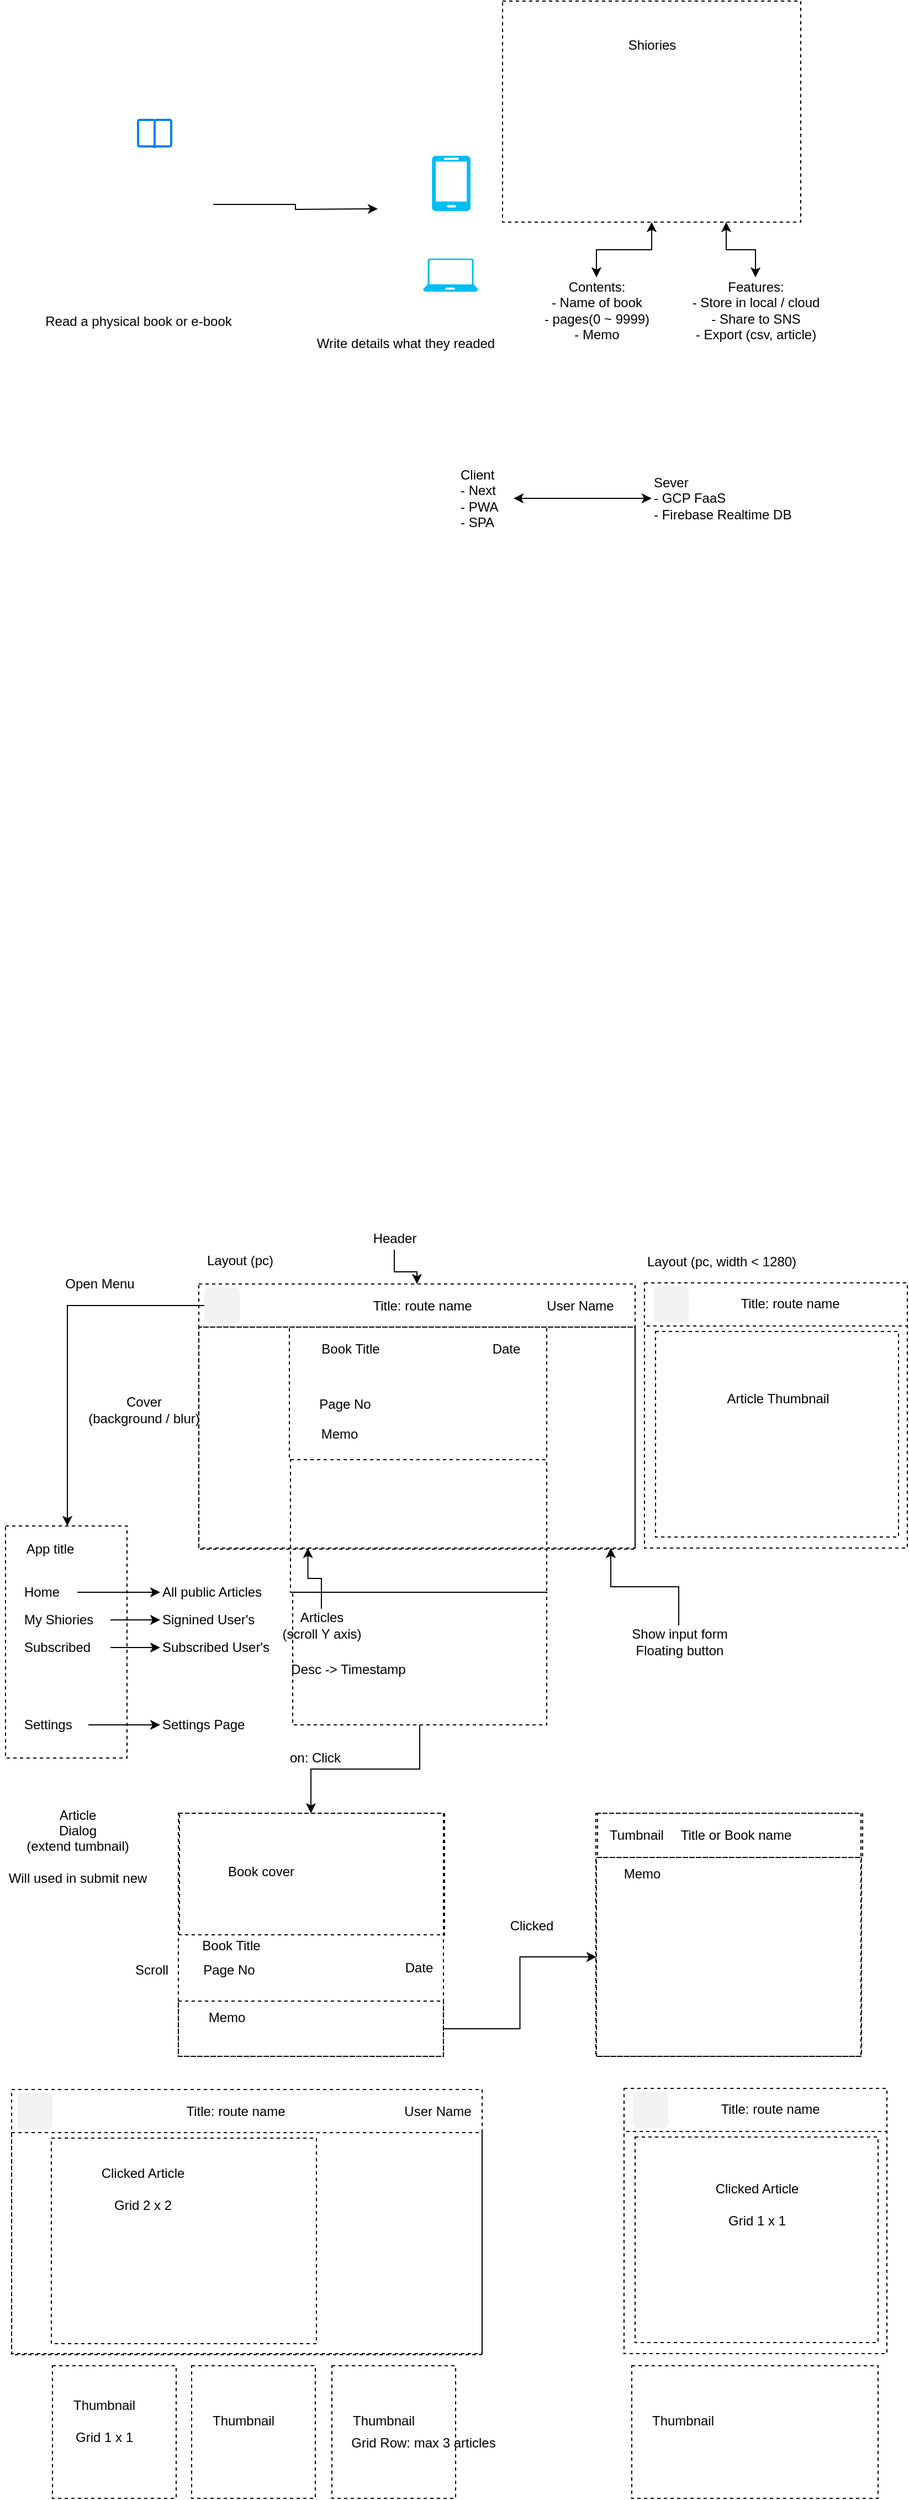<mxfile version="12.4.2" type="device" pages="1"><diagram id="LQkuxb4kWdOoT01S96DT" name="Page-1"><mxGraphModel dx="1106" dy="830" grid="1" gridSize="10" guides="1" tooltips="1" connect="1" arrows="1" fold="1" page="1" pageScale="1" pageWidth="827" pageHeight="1169" math="0" shadow="0"><root><mxCell id="0"/><mxCell id="1" parent="0"/><mxCell id="nf7mSpB3Maf9qHPxzLVQ-12" value="" style="whiteSpace=wrap;html=1;fillColor=none;dashed=1;" parent="1" vertex="1"><mxGeometry x="460" y="70" width="270" height="200" as="geometry"/></mxCell><mxCell id="nf7mSpB3Maf9qHPxzLVQ-4" value="" style="edgeStyle=orthogonalEdgeStyle;rounded=0;orthogonalLoop=1;jettySize=auto;html=1;entryX=-0.008;entryY=0.623;entryDx=0;entryDy=0;entryPerimeter=0;" parent="1" source="nf7mSpB3Maf9qHPxzLVQ-1" edge="1"><mxGeometry relative="1" as="geometry"><mxPoint x="347" y="258" as="targetPoint"/></mxGeometry></mxCell><mxCell id="nf7mSpB3Maf9qHPxzLVQ-1" value="" style="shape=image;html=1;verticalAlign=top;verticalLabelPosition=bottom;labelBackgroundColor=#ffffff;imageAspect=0;aspect=fixed;image=https://cdn4.iconfinder.com/data/icons/stick-figures-in-motion/100/stickfigure_27-128.png" parent="1" vertex="1"><mxGeometry x="70" y="190" width="128" height="128" as="geometry"/></mxCell><mxCell id="nf7mSpB3Maf9qHPxzLVQ-2" value="" style="html=1;verticalLabelPosition=bottom;align=center;labelBackgroundColor=#ffffff;verticalAlign=top;strokeWidth=2;strokeColor=#0080F0;shadow=0;dashed=0;shape=mxgraph.ios7.icons.book;" parent="1" vertex="1"><mxGeometry x="130" y="177.5" width="30" height="25.5" as="geometry"/></mxCell><mxCell id="nf7mSpB3Maf9qHPxzLVQ-6" value="Read a physical book or e-book" style="text;html=1;align=center;verticalAlign=middle;resizable=0;points=[];;autosize=1;" parent="1" vertex="1"><mxGeometry x="40" y="350" width="180" height="20" as="geometry"/></mxCell><mxCell id="nf7mSpB3Maf9qHPxzLVQ-7" value="" style="shape=image;html=1;verticalAlign=top;verticalLabelPosition=bottom;labelBackgroundColor=#ffffff;imageAspect=0;aspect=fixed;image=https://cdn3.iconfinder.com/data/icons/wpzoom-developer-icon-set/500/78-128.png" parent="1" vertex="1"><mxGeometry x="556" y="132" width="78" height="78" as="geometry"/></mxCell><mxCell id="nf7mSpB3Maf9qHPxzLVQ-8" value="" style="verticalLabelPosition=bottom;html=1;verticalAlign=top;align=center;strokeColor=none;fillColor=#00BEF2;shape=mxgraph.azure.mobile;pointerEvents=1;" parent="1" vertex="1"><mxGeometry x="396" y="210" width="35" height="50" as="geometry"/></mxCell><mxCell id="nf7mSpB3Maf9qHPxzLVQ-9" value="" style="verticalLabelPosition=bottom;html=1;verticalAlign=top;align=center;strokeColor=none;fillColor=#00BEF2;shape=mxgraph.azure.laptop;pointerEvents=1;" parent="1" vertex="1"><mxGeometry x="388" y="303" width="50" height="30" as="geometry"/></mxCell><mxCell id="nf7mSpB3Maf9qHPxzLVQ-10" value="Shiories" style="text;html=1;align=center;verticalAlign=middle;resizable=0;points=[];;autosize=1;" parent="1" vertex="1"><mxGeometry x="565" y="100" width="60" height="20" as="geometry"/></mxCell><mxCell id="nf7mSpB3Maf9qHPxzLVQ-11" value="Write details what they readed" style="text;html=1;align=center;verticalAlign=middle;resizable=0;points=[];;autosize=1;" parent="1" vertex="1"><mxGeometry x="282" y="370" width="180" height="20" as="geometry"/></mxCell><mxCell id="nf7mSpB3Maf9qHPxzLVQ-15" value="" style="edgeStyle=orthogonalEdgeStyle;rounded=0;orthogonalLoop=1;jettySize=auto;html=1;startArrow=classic;startFill=1;" parent="1" source="nf7mSpB3Maf9qHPxzLVQ-14" target="nf7mSpB3Maf9qHPxzLVQ-12" edge="1"><mxGeometry relative="1" as="geometry"/></mxCell><mxCell id="nf7mSpB3Maf9qHPxzLVQ-14" value="Contents:&lt;br&gt;- Name of book&lt;br&gt;- pages(0 ~ 9999)&lt;br&gt;- Memo" style="text;html=1;align=center;verticalAlign=middle;resizable=0;points=[];;autosize=1;" parent="1" vertex="1"><mxGeometry x="490" y="320" width="110" height="60" as="geometry"/></mxCell><mxCell id="nf7mSpB3Maf9qHPxzLVQ-16" value="" style="edgeStyle=orthogonalEdgeStyle;rounded=0;orthogonalLoop=1;jettySize=auto;html=1;startArrow=classic;startFill=1;entryX=0.75;entryY=1;entryDx=0;entryDy=0;" parent="1" source="nf7mSpB3Maf9qHPxzLVQ-17" target="nf7mSpB3Maf9qHPxzLVQ-12" edge="1"><mxGeometry relative="1" as="geometry"><mxPoint x="605" y="280" as="targetPoint"/></mxGeometry></mxCell><mxCell id="nf7mSpB3Maf9qHPxzLVQ-17" value="Features:&lt;br&gt;- Store in local / cloud&lt;br&gt;- Share to SNS&lt;br&gt;- Export (csv, article)" style="text;html=1;align=center;verticalAlign=middle;resizable=0;points=[];;autosize=1;" parent="1" vertex="1"><mxGeometry x="624" y="320" width="130" height="60" as="geometry"/></mxCell><mxCell id="nf7mSpB3Maf9qHPxzLVQ-20" value="" style="edgeStyle=orthogonalEdgeStyle;rounded=0;orthogonalLoop=1;jettySize=auto;html=1;startArrow=classic;startFill=1;" parent="1" source="nf7mSpB3Maf9qHPxzLVQ-18" target="nf7mSpB3Maf9qHPxzLVQ-19" edge="1"><mxGeometry relative="1" as="geometry"/></mxCell><mxCell id="nf7mSpB3Maf9qHPxzLVQ-18" value="Client&lt;br&gt;- Next&lt;br&gt;- PWA&lt;br&gt;- SPA" style="text;html=1;align=left;verticalAlign=middle;resizable=0;points=[];;autosize=1;" parent="1" vertex="1"><mxGeometry x="420" y="490" width="50" height="60" as="geometry"/></mxCell><mxCell id="nf7mSpB3Maf9qHPxzLVQ-19" value="Sever&lt;br&gt;- GCP FaaS&lt;br&gt;- Firebase Realtime DB" style="text;html=1;align=left;verticalAlign=middle;resizable=0;points=[];;autosize=1;" parent="1" vertex="1"><mxGeometry x="595" y="495" width="140" height="50" as="geometry"/></mxCell><mxCell id="nf7mSpB3Maf9qHPxzLVQ-21" value="" style="whiteSpace=wrap;html=1;dashed=1;fillColor=none;align=left;" parent="1" vertex="1"><mxGeometry x="185" y="1231" width="395" height="240" as="geometry"/></mxCell><mxCell id="nf7mSpB3Maf9qHPxzLVQ-22" value="Layout (pc)" style="text;html=1;align=center;verticalAlign=middle;resizable=0;points=[];;autosize=1;" parent="1" vertex="1"><mxGeometry x="182" y="1200" width="80" height="20" as="geometry"/></mxCell><mxCell id="nf7mSpB3Maf9qHPxzLVQ-25" value="" style="whiteSpace=wrap;html=1;dashed=1;fillColor=none;align=left;" parent="1" vertex="1"><mxGeometry x="185" y="1231" width="395" height="39" as="geometry"/></mxCell><mxCell id="nf7mSpB3Maf9qHPxzLVQ-28" value="" style="edgeStyle=orthogonalEdgeStyle;rounded=0;orthogonalLoop=1;jettySize=auto;html=1;startArrow=none;startFill=0;" parent="1" source="nf7mSpB3Maf9qHPxzLVQ-26" target="nf7mSpB3Maf9qHPxzLVQ-25" edge="1"><mxGeometry relative="1" as="geometry"/></mxCell><mxCell id="nf7mSpB3Maf9qHPxzLVQ-26" value="Header" style="text;html=1;align=center;verticalAlign=middle;resizable=0;points=[];;autosize=1;" parent="1" vertex="1"><mxGeometry x="337" y="1180" width="50" height="20" as="geometry"/></mxCell><mxCell id="nf7mSpB3Maf9qHPxzLVQ-27" value="" style="whiteSpace=wrap;html=1;dashed=1;fillColor=none;align=left;" parent="1" vertex="1"><mxGeometry x="185" y="1270" width="395" height="200" as="geometry"/></mxCell><mxCell id="nf7mSpB3Maf9qHPxzLVQ-31" value="" style="edgeStyle=orthogonalEdgeStyle;rounded=0;orthogonalLoop=1;jettySize=auto;html=1;startArrow=none;startFill=0;entryX=0.25;entryY=1;entryDx=0;entryDy=0;" parent="1" source="nf7mSpB3Maf9qHPxzLVQ-29" target="nf7mSpB3Maf9qHPxzLVQ-27" edge="1"><mxGeometry relative="1" as="geometry"><mxPoint x="290" y="1520" as="targetPoint"/></mxGeometry></mxCell><mxCell id="nf7mSpB3Maf9qHPxzLVQ-29" value="Articles&lt;br&gt;(scroll Y axis)" style="text;html=1;align=center;verticalAlign=middle;resizable=0;points=[];;autosize=1;" parent="1" vertex="1"><mxGeometry x="251" y="1525" width="90" height="30" as="geometry"/></mxCell><mxCell id="nf7mSpB3Maf9qHPxzLVQ-32" value="" style="whiteSpace=wrap;html=1;dashed=1;fillColor=none;align=left;" parent="1" vertex="1"><mxGeometry x="267" y="1270" width="233" height="120" as="geometry"/></mxCell><mxCell id="nf7mSpB3Maf9qHPxzLVQ-41" value="" style="edgeStyle=orthogonalEdgeStyle;rounded=0;orthogonalLoop=1;jettySize=auto;html=1;startArrow=none;startFill=0;" parent="1" source="nf7mSpB3Maf9qHPxzLVQ-34" target="nf7mSpB3Maf9qHPxzLVQ-40" edge="1"><mxGeometry relative="1" as="geometry"/></mxCell><mxCell id="nf7mSpB3Maf9qHPxzLVQ-34" value="" style="whiteSpace=wrap;html=1;dashed=1;fillColor=none;align=left;" parent="1" vertex="1"><mxGeometry x="270" y="1510" width="230" height="120" as="geometry"/></mxCell><mxCell id="nf7mSpB3Maf9qHPxzLVQ-101" value="" style="edgeStyle=orthogonalEdgeStyle;rounded=0;orthogonalLoop=1;jettySize=auto;html=1;startArrow=none;startFill=0;exitX=1;exitY=0.5;exitDx=0;exitDy=0;" parent="1" source="nf7mSpB3Maf9qHPxzLVQ-88" edge="1" target="nf7mSpB3Maf9qHPxzLVQ-97"><mxGeometry relative="1" as="geometry"><mxPoint x="530" y="1820" as="targetPoint"/></mxGeometry></mxCell><mxCell id="nf7mSpB3Maf9qHPxzLVQ-40" value="" style="whiteSpace=wrap;html=1;dashed=1;fillColor=none;align=left;" parent="1" vertex="1"><mxGeometry x="166.5" y="1710" width="240" height="220" as="geometry"/></mxCell><mxCell id="nf7mSpB3Maf9qHPxzLVQ-36" value="" style="whiteSpace=wrap;html=1;dashed=1;fillColor=none;align=left;" parent="1" vertex="1"><mxGeometry x="268" y="1390" width="232" height="120" as="geometry"/></mxCell><mxCell id="nf7mSpB3Maf9qHPxzLVQ-42" value="on: Click" style="text;html=1;align=center;verticalAlign=middle;resizable=0;points=[];;autosize=1;" parent="1" vertex="1"><mxGeometry x="260" y="1650" width="60" height="20" as="geometry"/></mxCell><mxCell id="nf7mSpB3Maf9qHPxzLVQ-43" value="Article&lt;br&gt;Dialog&lt;br&gt;(extend tumbnail)&lt;br&gt;&lt;br&gt;Will used in submit new" style="text;html=1;align=center;verticalAlign=middle;resizable=0;points=[];;autosize=1;" parent="1" vertex="1"><mxGeometry x="5" y="1700" width="140" height="80" as="geometry"/></mxCell><mxCell id="nf7mSpB3Maf9qHPxzLVQ-44" value="Book Title" style="text;html=1;align=center;verticalAlign=middle;resizable=0;points=[];;autosize=1;" parent="1" vertex="1"><mxGeometry x="287" y="1280" width="70" height="20" as="geometry"/></mxCell><mxCell id="nf7mSpB3Maf9qHPxzLVQ-45" value="Cover&lt;br&gt;(background / blur)" style="text;html=1;align=center;verticalAlign=middle;resizable=0;points=[];;autosize=1;" parent="1" vertex="1"><mxGeometry x="75" y="1330" width="120" height="30" as="geometry"/></mxCell><mxCell id="nf7mSpB3Maf9qHPxzLVQ-46" value="Memo" style="text;html=1;align=center;verticalAlign=middle;resizable=0;points=[];;autosize=1;" parent="1" vertex="1"><mxGeometry x="286.5" y="1357" width="50" height="20" as="geometry"/></mxCell><mxCell id="nf7mSpB3Maf9qHPxzLVQ-48" value="Date" style="text;html=1;align=center;verticalAlign=middle;resizable=0;points=[];;autosize=1;" parent="1" vertex="1"><mxGeometry x="443" y="1280" width="40" height="20" as="geometry"/></mxCell><mxCell id="nf7mSpB3Maf9qHPxzLVQ-49" value="Desc -&amp;gt; Timestamp" style="text;html=1;align=center;verticalAlign=middle;resizable=0;points=[];;autosize=1;" parent="1" vertex="1"><mxGeometry x="260" y="1570" width="120" height="20" as="geometry"/></mxCell><mxCell id="nf7mSpB3Maf9qHPxzLVQ-51" value="Page No" style="text;html=1;align=center;verticalAlign=middle;resizable=0;points=[];;autosize=1;" parent="1" vertex="1"><mxGeometry x="286.5" y="1330" width="60" height="20" as="geometry"/></mxCell><mxCell id="nf7mSpB3Maf9qHPxzLVQ-53" value="" style="whiteSpace=wrap;html=1;dashed=1;fillColor=none;align=left;" parent="1" vertex="1"><mxGeometry x="167.5" y="1710" width="240" height="110" as="geometry"/></mxCell><mxCell id="nf7mSpB3Maf9qHPxzLVQ-54" value="Book Title" style="text;html=1;align=center;verticalAlign=middle;resizable=0;points=[];;autosize=1;" parent="1" vertex="1"><mxGeometry x="178.5" y="1820" width="70" height="20" as="geometry"/></mxCell><mxCell id="nf7mSpB3Maf9qHPxzLVQ-68" value="" style="group" parent="1" vertex="1" connectable="0"><mxGeometry x="190" y="1234" width="32" height="33" as="geometry"/></mxCell><mxCell id="nf7mSpB3Maf9qHPxzLVQ-62" value="" style="rounded=1;align=left;fillColor=#F1F2F4;strokeColor=none;html=1;fontColor=#596780;fontSize=12;spacingLeft=26;dashed=1;" parent="nf7mSpB3Maf9qHPxzLVQ-68" vertex="1"><mxGeometry width="32" height="33" as="geometry"/></mxCell><mxCell id="nf7mSpB3Maf9qHPxzLVQ-65" value="" style="shape=image;html=1;verticalAlign=top;verticalLabelPosition=bottom;labelBackgroundColor=#ffffff;imageAspect=0;aspect=fixed;image=https://cdn0.iconfinder.com/data/icons/heroicons-ui/24/icon-menu-128.png;dashed=1;fillColor=none;align=left;" parent="nf7mSpB3Maf9qHPxzLVQ-68" vertex="1"><mxGeometry x="2.5" y="3" width="27" height="27" as="geometry"/></mxCell><mxCell id="nf7mSpB3Maf9qHPxzLVQ-69" value="User Name" style="text;html=1;align=center;verticalAlign=middle;resizable=0;points=[];;autosize=1;" parent="1" vertex="1"><mxGeometry x="490" y="1240.5" width="80" height="20" as="geometry"/></mxCell><mxCell id="nf7mSpB3Maf9qHPxzLVQ-71" value="Title: route name" style="text;html=1;align=center;verticalAlign=middle;resizable=0;points=[];;autosize=1;" parent="1" vertex="1"><mxGeometry x="332" y="1240.5" width="110" height="20" as="geometry"/></mxCell><mxCell id="nf7mSpB3Maf9qHPxzLVQ-73" value="Open Menu" style="text;html=1;align=center;verticalAlign=middle;resizable=0;points=[];;autosize=1;" parent="1" vertex="1"><mxGeometry x="55" y="1221" width="80" height="20" as="geometry"/></mxCell><mxCell id="nf7mSpB3Maf9qHPxzLVQ-77" value="" style="whiteSpace=wrap;html=1;dashed=1;fillColor=none;align=left;" parent="1" vertex="1"><mxGeometry x="10" y="1450" width="110" height="210" as="geometry"/></mxCell><mxCell id="nf7mSpB3Maf9qHPxzLVQ-78" value="" style="edgeStyle=orthogonalEdgeStyle;rounded=0;orthogonalLoop=1;jettySize=auto;html=1;startArrow=none;startFill=0;exitX=0;exitY=0.5;exitDx=0;exitDy=0;" parent="1" source="nf7mSpB3Maf9qHPxzLVQ-62" target="nf7mSpB3Maf9qHPxzLVQ-77" edge="1"><mxGeometry relative="1" as="geometry"><mxPoint x="122" y="1260.333" as="sourcePoint"/><mxPoint x="190.333" y="1230" as="targetPoint"/><Array as="points"><mxPoint x="66" y="1250"/></Array></mxGeometry></mxCell><mxCell id="nf7mSpB3Maf9qHPxzLVQ-79" value="App title" style="text;html=1;align=center;verticalAlign=middle;resizable=0;points=[];;autosize=1;" parent="1" vertex="1"><mxGeometry x="20" y="1461" width="60" height="20" as="geometry"/></mxCell><mxCell id="nf7mSpB3Maf9qHPxzLVQ-113" value="" style="edgeStyle=orthogonalEdgeStyle;rounded=0;orthogonalLoop=1;jettySize=auto;html=1;startArrow=none;startFill=0;" parent="1" source="nf7mSpB3Maf9qHPxzLVQ-80" target="nf7mSpB3Maf9qHPxzLVQ-112" edge="1"><mxGeometry relative="1" as="geometry"/></mxCell><mxCell id="nf7mSpB3Maf9qHPxzLVQ-80" value="Home" style="text;html=1;align=left;verticalAlign=middle;resizable=0;points=[];;autosize=1;" parent="1" vertex="1"><mxGeometry x="25" y="1500" width="50" height="20" as="geometry"/></mxCell><mxCell id="nf7mSpB3Maf9qHPxzLVQ-112" value="All public Articles" style="text;html=1;align=left;verticalAlign=middle;resizable=0;points=[];;autosize=1;" parent="1" vertex="1"><mxGeometry x="150" y="1500" width="110" height="20" as="geometry"/></mxCell><mxCell id="nf7mSpB3Maf9qHPxzLVQ-84" value="Book cover" style="text;html=1;align=center;verticalAlign=middle;resizable=0;points=[];;autosize=1;" parent="1" vertex="1"><mxGeometry x="200.5" y="1753" width="80" height="20" as="geometry"/></mxCell><mxCell id="nf7mSpB3Maf9qHPxzLVQ-86" value="Date" style="text;html=1;align=center;verticalAlign=middle;resizable=0;points=[];;autosize=1;" parent="1" vertex="1"><mxGeometry x="363.5" y="1840" width="40" height="20" as="geometry"/></mxCell><mxCell id="nf7mSpB3Maf9qHPxzLVQ-88" value="" style="whiteSpace=wrap;html=1;dashed=1;fillColor=none;align=left;" parent="1" vertex="1"><mxGeometry x="166.5" y="1880" width="240" height="50" as="geometry"/></mxCell><mxCell id="nf7mSpB3Maf9qHPxzLVQ-89" value="Scroll" style="text;html=1;align=center;verticalAlign=middle;resizable=0;points=[];;autosize=1;" parent="1" vertex="1"><mxGeometry x="116.5" y="1842" width="50" height="20" as="geometry"/></mxCell><mxCell id="nf7mSpB3Maf9qHPxzLVQ-90" value="Memo" style="text;html=1;align=center;verticalAlign=middle;resizable=0;points=[];;autosize=1;" parent="1" vertex="1"><mxGeometry x="184.5" y="1885" width="50" height="20" as="geometry"/></mxCell><mxCell id="nf7mSpB3Maf9qHPxzLVQ-91" value="" style="whiteSpace=wrap;html=1;dashed=1;fillColor=none;align=left;" parent="1" vertex="1"><mxGeometry x="544.5" y="1710" width="240" height="220" as="geometry"/></mxCell><mxCell id="nf7mSpB3Maf9qHPxzLVQ-92" value="" style="whiteSpace=wrap;html=1;dashed=1;fillColor=none;align=left;" parent="1" vertex="1"><mxGeometry x="546" y="1710" width="240" height="40" as="geometry"/></mxCell><mxCell id="nf7mSpB3Maf9qHPxzLVQ-93" value="Title or Book name" style="text;html=1;align=center;verticalAlign=middle;resizable=0;points=[];;autosize=1;" parent="1" vertex="1"><mxGeometry x="611" y="1720" width="120" height="20" as="geometry"/></mxCell><mxCell id="nf7mSpB3Maf9qHPxzLVQ-94" value="Tumbnail" style="text;html=1;align=center;verticalAlign=middle;resizable=0;points=[];;autosize=1;" parent="1" vertex="1"><mxGeometry x="551" y="1720" width="60" height="20" as="geometry"/></mxCell><mxCell id="nf7mSpB3Maf9qHPxzLVQ-97" value="" style="whiteSpace=wrap;html=1;dashed=1;fillColor=none;align=left;" parent="1" vertex="1"><mxGeometry x="545" y="1750" width="240" height="180" as="geometry"/></mxCell><mxCell id="nf7mSpB3Maf9qHPxzLVQ-98" value="Memo" style="text;html=1;align=center;verticalAlign=middle;resizable=0;points=[];;autosize=1;" parent="1" vertex="1"><mxGeometry x="561" y="1755" width="50" height="20" as="geometry"/></mxCell><mxCell id="nf7mSpB3Maf9qHPxzLVQ-102" value="" style="shape=image;html=1;verticalAlign=top;verticalLabelPosition=bottom;labelBackgroundColor=#ffffff;imageAspect=0;aspect=fixed;image=https://cdn3.iconfinder.com/data/icons/eightyshades/512/18_Close-128.png;dashed=1;fillColor=none;align=left;" parent="1" vertex="1"><mxGeometry x="378.5" y="1712" width="28" height="28" as="geometry"/></mxCell><mxCell id="nf7mSpB3Maf9qHPxzLVQ-103" value="" style="shape=image;html=1;verticalAlign=top;verticalLabelPosition=bottom;labelBackgroundColor=#ffffff;imageAspect=0;aspect=fixed;image=https://cdn3.iconfinder.com/data/icons/eightyshades/512/18_Close-128.png;dashed=1;fillColor=none;align=left;" parent="1" vertex="1"><mxGeometry x="756.5" y="1712" width="28" height="28" as="geometry"/></mxCell><mxCell id="nf7mSpB3Maf9qHPxzLVQ-117" value="" style="edgeStyle=orthogonalEdgeStyle;rounded=0;orthogonalLoop=1;jettySize=auto;html=1;startArrow=none;startFill=0;" parent="1" source="nf7mSpB3Maf9qHPxzLVQ-104" target="nf7mSpB3Maf9qHPxzLVQ-116" edge="1"><mxGeometry relative="1" as="geometry"/></mxCell><mxCell id="nf7mSpB3Maf9qHPxzLVQ-104" value="Subscribed" style="text;html=1;align=left;verticalAlign=middle;resizable=0;points=[];;autosize=1;" parent="1" vertex="1"><mxGeometry x="25" y="1550" width="80" height="20" as="geometry"/></mxCell><mxCell id="nf7mSpB3Maf9qHPxzLVQ-116" value="Subscribed User's" style="text;html=1;align=left;verticalAlign=middle;resizable=0;points=[];;autosize=1;" parent="1" vertex="1"><mxGeometry x="150" y="1550" width="110" height="20" as="geometry"/></mxCell><mxCell id="nf7mSpB3Maf9qHPxzLVQ-115" value="" style="edgeStyle=orthogonalEdgeStyle;rounded=0;orthogonalLoop=1;jettySize=auto;html=1;startArrow=none;startFill=0;" parent="1" source="nf7mSpB3Maf9qHPxzLVQ-106" target="nf7mSpB3Maf9qHPxzLVQ-114" edge="1"><mxGeometry relative="1" as="geometry"/></mxCell><mxCell id="nf7mSpB3Maf9qHPxzLVQ-106" value="My Shiories" style="text;html=1;align=left;verticalAlign=middle;resizable=0;points=[];;autosize=1;" parent="1" vertex="1"><mxGeometry x="25" y="1525" width="80" height="20" as="geometry"/></mxCell><mxCell id="nf7mSpB3Maf9qHPxzLVQ-114" value="Signined User's" style="text;html=1;align=left;verticalAlign=middle;resizable=0;points=[];;autosize=1;" parent="1" vertex="1"><mxGeometry x="150" y="1525" width="100" height="20" as="geometry"/></mxCell><mxCell id="nf7mSpB3Maf9qHPxzLVQ-109" value="" style="shape=image;html=1;verticalAlign=top;verticalLabelPosition=bottom;labelBackgroundColor=#ffffff;imageAspect=0;aspect=fixed;image=https://cdn0.iconfinder.com/data/icons/heroicons-ui/24/icon-search-128.png;dashed=1;fillColor=none;align=left;" parent="1" vertex="1"><mxGeometry x="457" y="1240.5" width="26" height="26" as="geometry"/></mxCell><mxCell id="nf7mSpB3Maf9qHPxzLVQ-121" value="" style="edgeStyle=orthogonalEdgeStyle;rounded=0;orthogonalLoop=1;jettySize=auto;html=1;startArrow=none;startFill=0;" parent="1" source="nf7mSpB3Maf9qHPxzLVQ-110" target="nf7mSpB3Maf9qHPxzLVQ-120" edge="1"><mxGeometry relative="1" as="geometry"/></mxCell><mxCell id="nf7mSpB3Maf9qHPxzLVQ-110" value="Settings" style="text;html=1;align=left;verticalAlign=middle;resizable=0;points=[];;autosize=1;" parent="1" vertex="1"><mxGeometry x="25" y="1620" width="60" height="20" as="geometry"/></mxCell><mxCell id="nf7mSpB3Maf9qHPxzLVQ-120" value="Settings Page" style="text;html=1;align=left;verticalAlign=middle;resizable=0;points=[];;autosize=1;" parent="1" vertex="1"><mxGeometry x="150" y="1620" width="90" height="20" as="geometry"/></mxCell><mxCell id="nf7mSpB3Maf9qHPxzLVQ-122" value="" style="whiteSpace=wrap;html=1;dashed=1;fillColor=none;align=left;" parent="1" vertex="1"><mxGeometry x="15.5" y="1960" width="426" height="240" as="geometry"/></mxCell><mxCell id="nf7mSpB3Maf9qHPxzLVQ-123" value="" style="whiteSpace=wrap;html=1;dashed=1;fillColor=none;align=left;" parent="1" vertex="1"><mxGeometry x="15.5" y="1960" width="426" height="39" as="geometry"/></mxCell><mxCell id="nf7mSpB3Maf9qHPxzLVQ-124" value="" style="whiteSpace=wrap;html=1;dashed=1;fillColor=none;align=left;" parent="1" vertex="1"><mxGeometry x="15.5" y="1999" width="426" height="200" as="geometry"/></mxCell><mxCell id="nf7mSpB3Maf9qHPxzLVQ-125" value="" style="whiteSpace=wrap;html=1;dashed=1;fillColor=none;align=left;" parent="1" vertex="1"><mxGeometry x="52.5" y="2210" width="112" height="120" as="geometry"/></mxCell><mxCell id="nf7mSpB3Maf9qHPxzLVQ-126" value="" style="whiteSpace=wrap;html=1;dashed=1;fillColor=none;align=left;" parent="1" vertex="1"><mxGeometry x="51.5" y="2004" width="240" height="186" as="geometry"/></mxCell><mxCell id="nf7mSpB3Maf9qHPxzLVQ-132" value="" style="group" parent="1" vertex="1" connectable="0"><mxGeometry x="20.5" y="1963" width="32" height="33" as="geometry"/></mxCell><mxCell id="nf7mSpB3Maf9qHPxzLVQ-133" value="" style="rounded=1;align=left;fillColor=#F1F2F4;strokeColor=none;html=1;fontColor=#596780;fontSize=12;spacingLeft=26;dashed=1;" parent="nf7mSpB3Maf9qHPxzLVQ-132" vertex="1"><mxGeometry width="32" height="33" as="geometry"/></mxCell><mxCell id="nf7mSpB3Maf9qHPxzLVQ-134" value="" style="shape=image;html=1;verticalAlign=top;verticalLabelPosition=bottom;labelBackgroundColor=#ffffff;imageAspect=0;aspect=fixed;image=https://cdn0.iconfinder.com/data/icons/heroicons-ui/24/icon-menu-128.png;dashed=1;fillColor=none;align=left;" parent="nf7mSpB3Maf9qHPxzLVQ-132" vertex="1"><mxGeometry x="2.5" y="3" width="27" height="27" as="geometry"/></mxCell><mxCell id="nf7mSpB3Maf9qHPxzLVQ-135" value="User Name" style="text;html=1;align=center;verticalAlign=middle;resizable=0;points=[];;autosize=1;" parent="1" vertex="1"><mxGeometry x="360.5" y="1969.5" width="80" height="20" as="geometry"/></mxCell><mxCell id="nf7mSpB3Maf9qHPxzLVQ-136" value="Title: route name" style="text;html=1;align=center;verticalAlign=middle;resizable=0;points=[];;autosize=1;" parent="1" vertex="1"><mxGeometry x="162.5" y="1969.5" width="110" height="20" as="geometry"/></mxCell><mxCell id="nf7mSpB3Maf9qHPxzLVQ-137" value="" style="shape=image;html=1;verticalAlign=top;verticalLabelPosition=bottom;labelBackgroundColor=#ffffff;imageAspect=0;aspect=fixed;image=https://cdn0.iconfinder.com/data/icons/heroicons-ui/24/icon-search-128.png;dashed=1;fillColor=none;align=left;" parent="1" vertex="1"><mxGeometry x="327.5" y="1969.5" width="26" height="26" as="geometry"/></mxCell><mxCell id="nf7mSpB3Maf9qHPxzLVQ-138" value="Thumbnail&lt;br&gt;&lt;br&gt;Grid 1 x 1" style="text;html=1;align=center;verticalAlign=middle;resizable=0;points=[];;autosize=1;" parent="1" vertex="1"><mxGeometry x="63.5" y="2235" width="70" height="50" as="geometry"/></mxCell><mxCell id="nf7mSpB3Maf9qHPxzLVQ-139" value="" style="whiteSpace=wrap;html=1;dashed=1;fillColor=none;align=left;" parent="1" vertex="1"><mxGeometry x="178.5" y="2210" width="112" height="120" as="geometry"/></mxCell><mxCell id="nf7mSpB3Maf9qHPxzLVQ-140" value="Thumbnail" style="text;html=1;align=center;verticalAlign=middle;resizable=0;points=[];;autosize=1;" parent="1" vertex="1"><mxGeometry x="189.5" y="2250" width="70" height="20" as="geometry"/></mxCell><mxCell id="nf7mSpB3Maf9qHPxzLVQ-143" value="Clicked Article&lt;br&gt;&lt;br&gt;Grid 2 x 2" style="text;html=1;align=center;verticalAlign=middle;resizable=0;points=[];;autosize=1;" parent="1" vertex="1"><mxGeometry x="88.5" y="2025" width="90" height="50" as="geometry"/></mxCell><mxCell id="nf7mSpB3Maf9qHPxzLVQ-144" value="" style="whiteSpace=wrap;html=1;dashed=1;fillColor=none;align=left;" parent="1" vertex="1"><mxGeometry x="305.5" y="2210" width="112" height="120" as="geometry"/></mxCell><mxCell id="nf7mSpB3Maf9qHPxzLVQ-145" value="Thumbnail" style="text;html=1;align=center;verticalAlign=middle;resizable=0;points=[];;autosize=1;" parent="1" vertex="1"><mxGeometry x="316.5" y="2250" width="70" height="20" as="geometry"/></mxCell><mxCell id="nf7mSpB3Maf9qHPxzLVQ-146" value="Grid Row: max 3 articles" style="text;html=1;align=center;verticalAlign=middle;resizable=0;points=[];;autosize=1;" parent="1" vertex="1"><mxGeometry x="313" y="2270" width="150" height="20" as="geometry"/></mxCell><mxCell id="nf7mSpB3Maf9qHPxzLVQ-147" value="" style="whiteSpace=wrap;html=1;dashed=1;fillColor=none;align=left;" parent="1" vertex="1"><mxGeometry x="570" y="1959" width="238" height="240" as="geometry"/></mxCell><mxCell id="nf7mSpB3Maf9qHPxzLVQ-148" value="" style="whiteSpace=wrap;html=1;dashed=1;fillColor=none;align=left;" parent="1" vertex="1"><mxGeometry x="570" y="1959" width="238" height="39" as="geometry"/></mxCell><mxCell id="nf7mSpB3Maf9qHPxzLVQ-150" value="" style="whiteSpace=wrap;html=1;dashed=1;fillColor=none;align=left;" parent="1" vertex="1"><mxGeometry x="580" y="2003" width="220" height="186" as="geometry"/></mxCell><mxCell id="nf7mSpB3Maf9qHPxzLVQ-151" value="" style="group" parent="1" vertex="1" connectable="0"><mxGeometry x="578" y="1962" width="32" height="33" as="geometry"/></mxCell><mxCell id="nf7mSpB3Maf9qHPxzLVQ-152" value="" style="rounded=1;align=left;fillColor=#F1F2F4;strokeColor=none;html=1;fontColor=#596780;fontSize=12;spacingLeft=26;dashed=1;" parent="nf7mSpB3Maf9qHPxzLVQ-151" vertex="1"><mxGeometry width="32" height="33" as="geometry"/></mxCell><mxCell id="nf7mSpB3Maf9qHPxzLVQ-153" value="" style="shape=image;html=1;verticalAlign=top;verticalLabelPosition=bottom;labelBackgroundColor=#ffffff;imageAspect=0;aspect=fixed;image=https://cdn0.iconfinder.com/data/icons/heroicons-ui/24/icon-menu-128.png;dashed=1;fillColor=none;align=left;" parent="nf7mSpB3Maf9qHPxzLVQ-151" vertex="1"><mxGeometry x="2.5" y="3" width="27" height="27" as="geometry"/></mxCell><mxCell id="nf7mSpB3Maf9qHPxzLVQ-155" value="Title: route name" style="text;html=1;align=center;verticalAlign=middle;resizable=0;points=[];;autosize=1;" parent="1" vertex="1"><mxGeometry x="646.5" y="1968" width="110" height="20" as="geometry"/></mxCell><mxCell id="nf7mSpB3Maf9qHPxzLVQ-156" value="" style="shape=image;html=1;verticalAlign=top;verticalLabelPosition=bottom;labelBackgroundColor=#ffffff;imageAspect=0;aspect=fixed;image=https://cdn0.iconfinder.com/data/icons/heroicons-ui/24/icon-search-128.png;dashed=1;fillColor=none;align=left;" parent="1" vertex="1"><mxGeometry x="773" y="1965" width="26" height="26" as="geometry"/></mxCell><mxCell id="nf7mSpB3Maf9qHPxzLVQ-157" value="" style="whiteSpace=wrap;html=1;dashed=1;fillColor=none;align=left;" parent="1" vertex="1"><mxGeometry x="577" y="2210" width="223" height="120" as="geometry"/></mxCell><mxCell id="nf7mSpB3Maf9qHPxzLVQ-158" value="Thumbnail" style="text;html=1;align=center;verticalAlign=middle;resizable=0;points=[];;autosize=1;" parent="1" vertex="1"><mxGeometry x="588" y="2250" width="70" height="20" as="geometry"/></mxCell><mxCell id="nf7mSpB3Maf9qHPxzLVQ-159" value="Clicked Article&lt;br&gt;&lt;br&gt;Grid 1 x 1" style="text;html=1;align=center;verticalAlign=middle;resizable=0;points=[];;autosize=1;" parent="1" vertex="1"><mxGeometry x="645" y="2039" width="90" height="50" as="geometry"/></mxCell><mxCell id="nf7mSpB3Maf9qHPxzLVQ-163" value="" style="whiteSpace=wrap;html=1;dashed=1;fillColor=none;align=left;" parent="1" vertex="1"><mxGeometry x="588.5" y="1230" width="238" height="240" as="geometry"/></mxCell><mxCell id="nf7mSpB3Maf9qHPxzLVQ-164" value="" style="whiteSpace=wrap;html=1;dashed=1;fillColor=none;align=left;" parent="1" vertex="1"><mxGeometry x="588.5" y="1230" width="238" height="39" as="geometry"/></mxCell><mxCell id="nf7mSpB3Maf9qHPxzLVQ-165" value="" style="whiteSpace=wrap;html=1;dashed=1;fillColor=none;align=left;" parent="1" vertex="1"><mxGeometry x="598.5" y="1274" width="220" height="186" as="geometry"/></mxCell><mxCell id="nf7mSpB3Maf9qHPxzLVQ-166" value="" style="group" parent="1" vertex="1" connectable="0"><mxGeometry x="596.5" y="1233" width="32" height="33" as="geometry"/></mxCell><mxCell id="nf7mSpB3Maf9qHPxzLVQ-167" value="" style="rounded=1;align=left;fillColor=#F1F2F4;strokeColor=none;html=1;fontColor=#596780;fontSize=12;spacingLeft=26;dashed=1;" parent="nf7mSpB3Maf9qHPxzLVQ-166" vertex="1"><mxGeometry width="32" height="33" as="geometry"/></mxCell><mxCell id="nf7mSpB3Maf9qHPxzLVQ-168" value="" style="shape=image;html=1;verticalAlign=top;verticalLabelPosition=bottom;labelBackgroundColor=#ffffff;imageAspect=0;aspect=fixed;image=https://cdn0.iconfinder.com/data/icons/heroicons-ui/24/icon-menu-128.png;dashed=1;fillColor=none;align=left;" parent="nf7mSpB3Maf9qHPxzLVQ-166" vertex="1"><mxGeometry x="2.5" y="3" width="27" height="27" as="geometry"/></mxCell><mxCell id="nf7mSpB3Maf9qHPxzLVQ-169" value="Title: route name" style="text;html=1;align=center;verticalAlign=middle;resizable=0;points=[];;autosize=1;" parent="1" vertex="1"><mxGeometry x="665" y="1239" width="110" height="20" as="geometry"/></mxCell><mxCell id="nf7mSpB3Maf9qHPxzLVQ-170" value="" style="shape=image;html=1;verticalAlign=top;verticalLabelPosition=bottom;labelBackgroundColor=#ffffff;imageAspect=0;aspect=fixed;image=https://cdn0.iconfinder.com/data/icons/heroicons-ui/24/icon-search-128.png;dashed=1;fillColor=none;align=left;" parent="1" vertex="1"><mxGeometry x="791.5" y="1236" width="26" height="26" as="geometry"/></mxCell><mxCell id="nf7mSpB3Maf9qHPxzLVQ-171" value="Article Thumbnail" style="text;html=1;align=center;verticalAlign=middle;resizable=0;points=[];;autosize=1;" parent="1" vertex="1"><mxGeometry x="653.5" y="1325" width="110" height="20" as="geometry"/></mxCell><mxCell id="nf7mSpB3Maf9qHPxzLVQ-172" value="Layout (pc, width &amp;lt; 1280)" style="text;html=1;align=center;verticalAlign=middle;resizable=0;points=[];;autosize=1;" parent="1" vertex="1"><mxGeometry x="583" y="1201" width="150" height="20" as="geometry"/></mxCell><mxCell id="nf7mSpB3Maf9qHPxzLVQ-174" value="" style="shape=image;html=1;verticalAlign=top;verticalLabelPosition=bottom;labelBackgroundColor=#ffffff;imageAspect=0;aspect=fixed;image=https://cdn0.iconfinder.com/data/icons/heroicons-ui/24/icon-file-plus-128.png;dashed=1;fillColor=none;align=left;" parent="1" vertex="1"><mxGeometry x="538" y="1430" width="40" height="40" as="geometry"/></mxCell><mxCell id="nf7mSpB3Maf9qHPxzLVQ-176" value="" style="edgeStyle=orthogonalEdgeStyle;rounded=0;orthogonalLoop=1;jettySize=auto;html=1;startArrow=none;startFill=0;" parent="1" source="nf7mSpB3Maf9qHPxzLVQ-175" target="nf7mSpB3Maf9qHPxzLVQ-174" edge="1"><mxGeometry relative="1" as="geometry"/></mxCell><mxCell id="nf7mSpB3Maf9qHPxzLVQ-175" value="Show input form&lt;br&gt;Floating button" style="text;html=1;align=center;verticalAlign=middle;resizable=0;points=[];;autosize=1;" parent="1" vertex="1"><mxGeometry x="569.5" y="1540" width="100" height="30" as="geometry"/></mxCell><mxCell id="Nf6U1tduKhQHqiYHoEvu-1" value="Page No" style="text;html=1;align=center;verticalAlign=middle;resizable=0;points=[];;autosize=1;" vertex="1" parent="1"><mxGeometry x="182" y="1842" width="60" height="20" as="geometry"/></mxCell><mxCell id="Nf6U1tduKhQHqiYHoEvu-2" value="Clicked" style="text;html=1;align=center;verticalAlign=middle;resizable=0;points=[];;autosize=1;" vertex="1" parent="1"><mxGeometry x="461" y="1802" width="50" height="20" as="geometry"/></mxCell></root></mxGraphModel></diagram></mxfile>